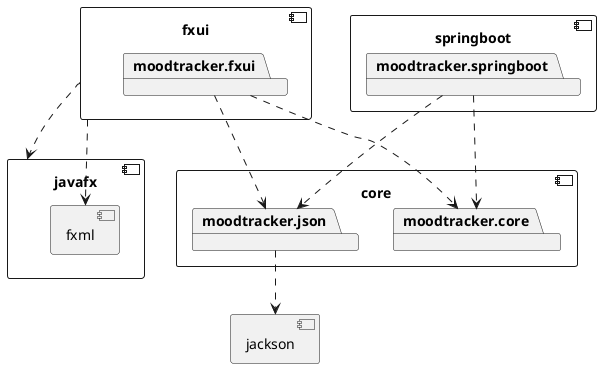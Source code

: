 @startuml
component core {
package moodtracker.core
package moodtracker.json
}

component jackson {
}

component fxui {
	package moodtracker.fxui
}

component javafx {
	component fxml {
	}
}

component springboot {
package moodtracker.springboot
}

moodtracker.fxui ..> moodtracker.core
moodtracker.fxui ..> moodtracker.json
moodtracker.json ..> jackson
moodtracker.springboot ..> moodtracker.core
moodtracker.springboot ..> moodtracker.json

fxui ..> javafx
fxui ..> fxml
@enduml